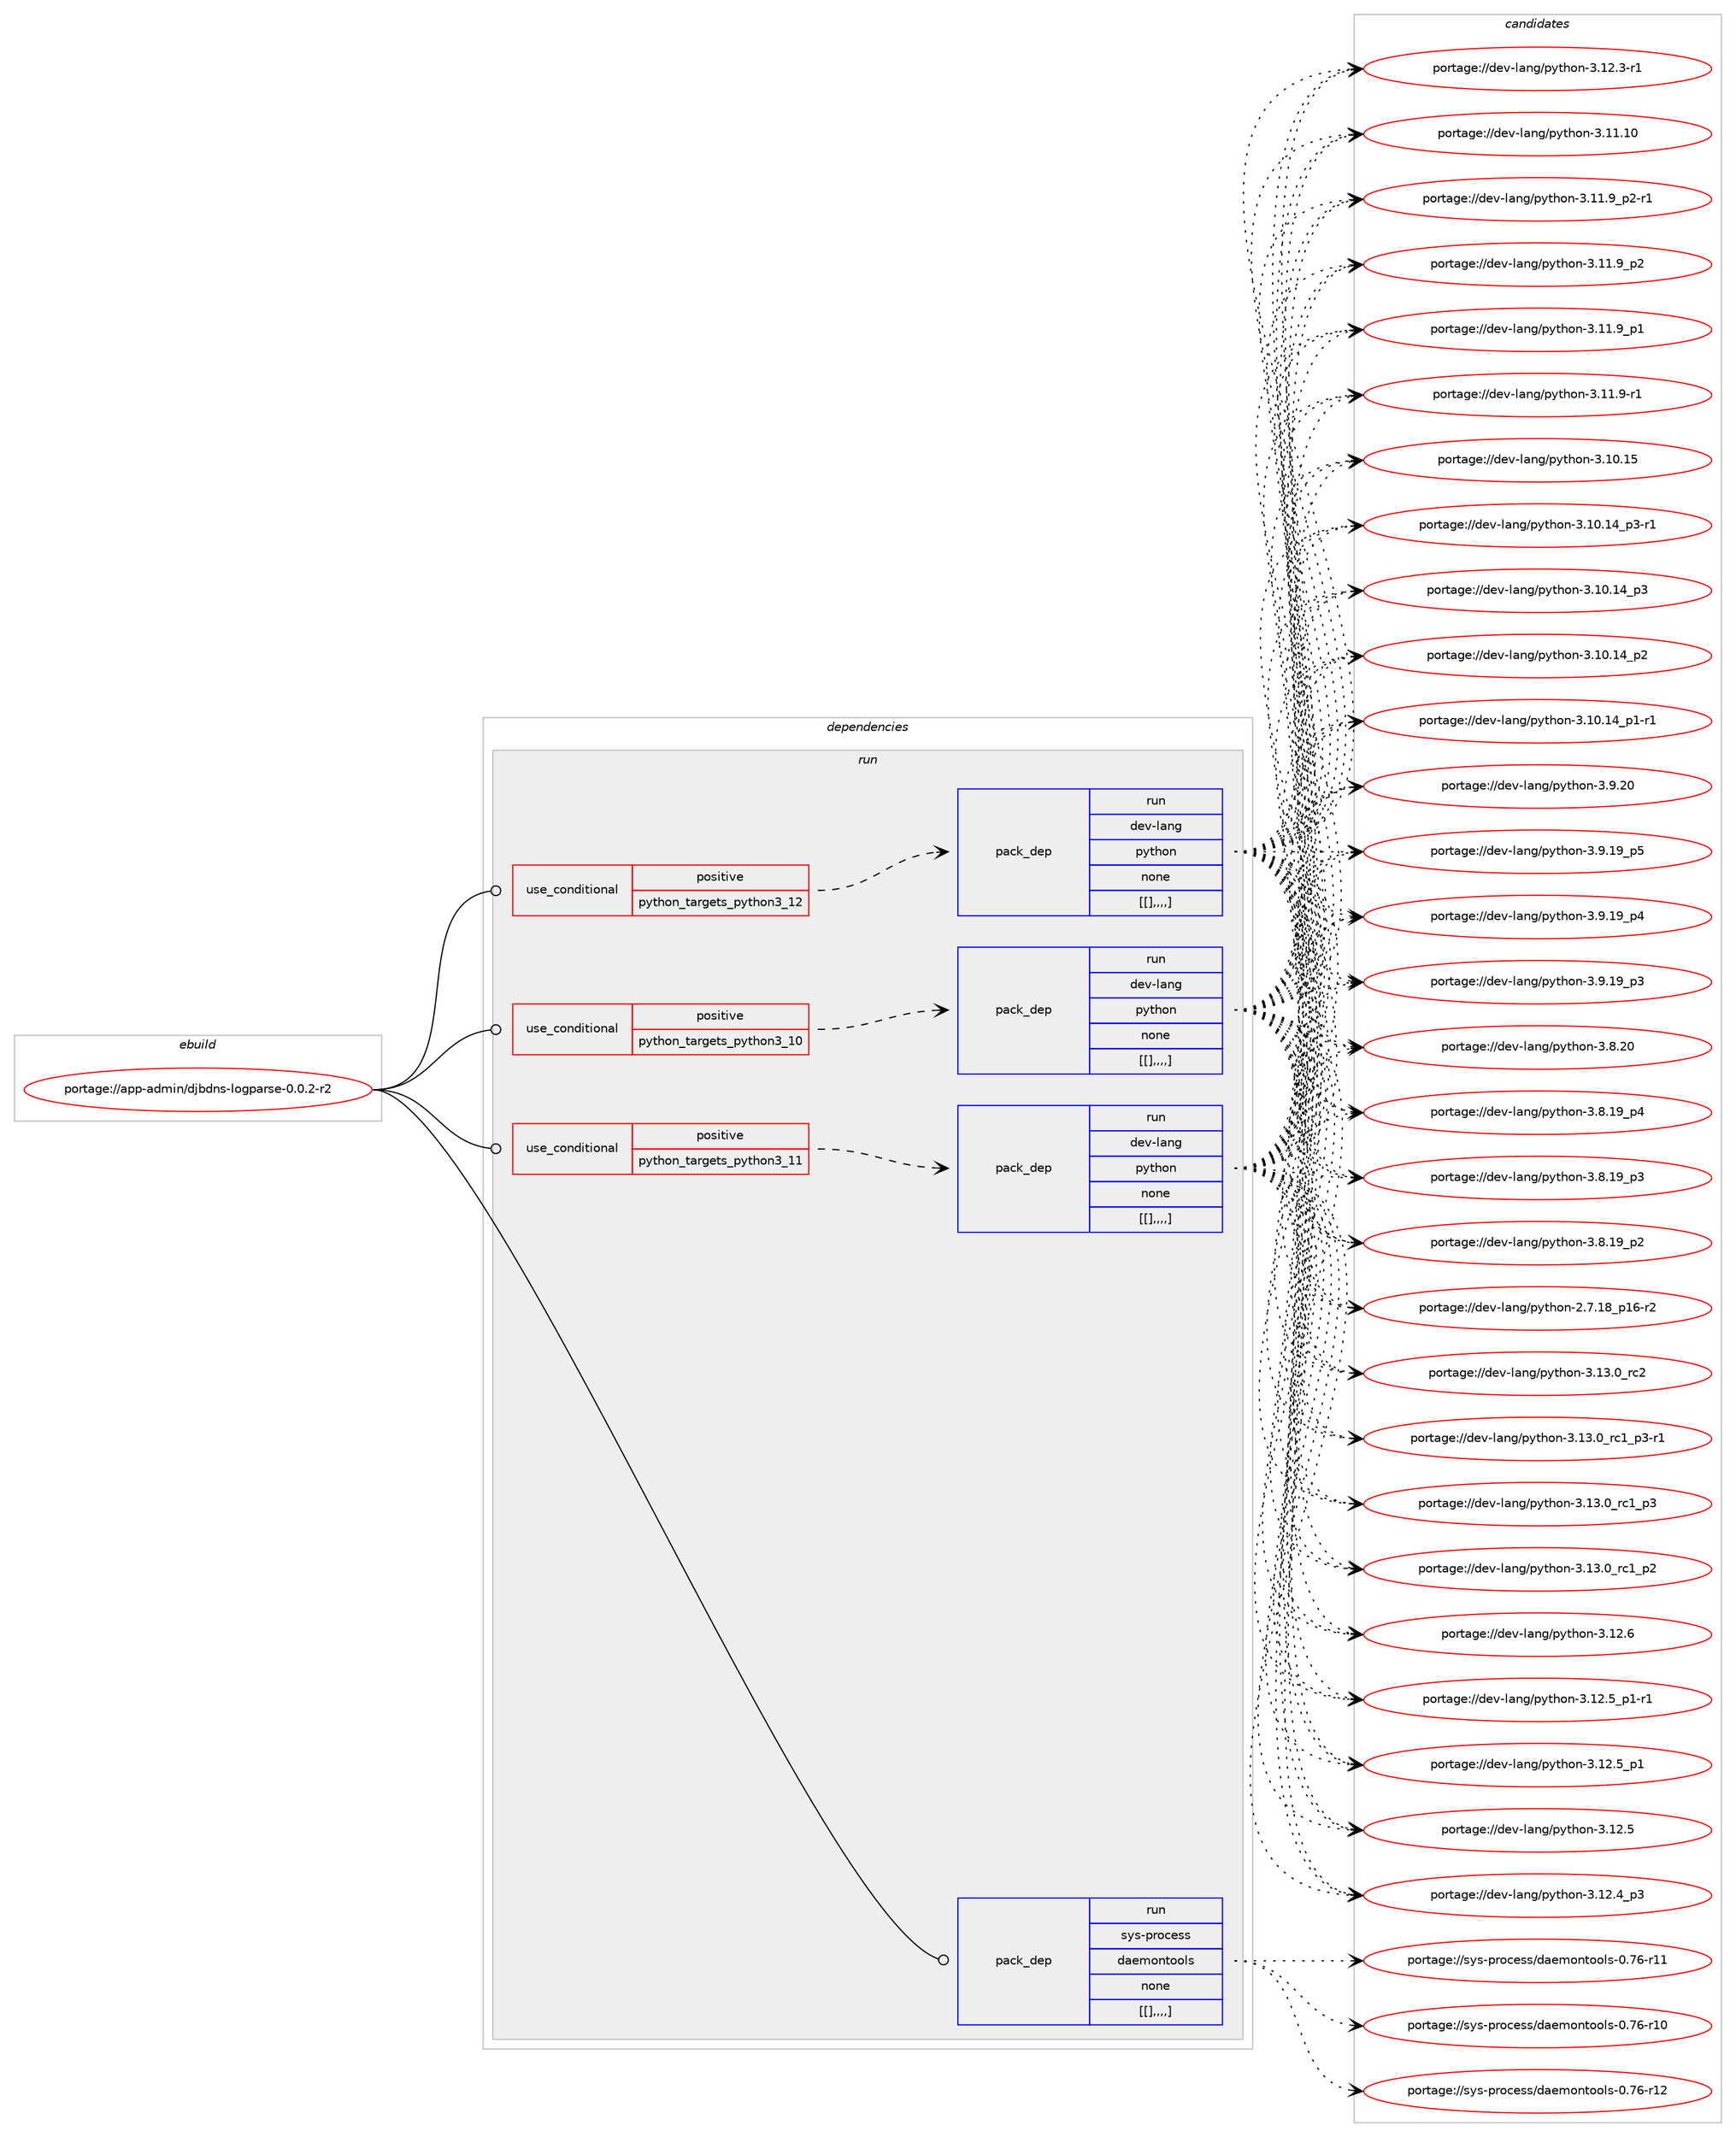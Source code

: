 digraph prolog {

# *************
# Graph options
# *************

newrank=true;
concentrate=true;
compound=true;
graph [rankdir=LR,fontname=Helvetica,fontsize=10,ranksep=1.5];#, ranksep=2.5, nodesep=0.2];
edge  [arrowhead=vee];
node  [fontname=Helvetica,fontsize=10];

# **********
# The ebuild
# **********

subgraph cluster_leftcol {
color=gray;
label=<<i>ebuild</i>>;
id [label="portage://app-admin/djbdns-logparse-0.0.2-r2", color=red, width=4, href="../app-admin/djbdns-logparse-0.0.2-r2.svg"];
}

# ****************
# The dependencies
# ****************

subgraph cluster_midcol {
color=gray;
label=<<i>dependencies</i>>;
subgraph cluster_compile {
fillcolor="#eeeeee";
style=filled;
label=<<i>compile</i>>;
}
subgraph cluster_compileandrun {
fillcolor="#eeeeee";
style=filled;
label=<<i>compile and run</i>>;
}
subgraph cluster_run {
fillcolor="#eeeeee";
style=filled;
label=<<i>run</i>>;
subgraph cond570 {
dependency2499 [label=<<TABLE BORDER="0" CELLBORDER="1" CELLSPACING="0" CELLPADDING="4"><TR><TD ROWSPAN="3" CELLPADDING="10">use_conditional</TD></TR><TR><TD>positive</TD></TR><TR><TD>python_targets_python3_10</TD></TR></TABLE>>, shape=none, color=red];
subgraph pack1924 {
dependency2500 [label=<<TABLE BORDER="0" CELLBORDER="1" CELLSPACING="0" CELLPADDING="4" WIDTH="220"><TR><TD ROWSPAN="6" CELLPADDING="30">pack_dep</TD></TR><TR><TD WIDTH="110">run</TD></TR><TR><TD>dev-lang</TD></TR><TR><TD>python</TD></TR><TR><TD>none</TD></TR><TR><TD>[[],,,,]</TD></TR></TABLE>>, shape=none, color=blue];
}
dependency2499:e -> dependency2500:w [weight=20,style="dashed",arrowhead="vee"];
}
id:e -> dependency2499:w [weight=20,style="solid",arrowhead="odot"];
subgraph cond571 {
dependency2501 [label=<<TABLE BORDER="0" CELLBORDER="1" CELLSPACING="0" CELLPADDING="4"><TR><TD ROWSPAN="3" CELLPADDING="10">use_conditional</TD></TR><TR><TD>positive</TD></TR><TR><TD>python_targets_python3_11</TD></TR></TABLE>>, shape=none, color=red];
subgraph pack1925 {
dependency2502 [label=<<TABLE BORDER="0" CELLBORDER="1" CELLSPACING="0" CELLPADDING="4" WIDTH="220"><TR><TD ROWSPAN="6" CELLPADDING="30">pack_dep</TD></TR><TR><TD WIDTH="110">run</TD></TR><TR><TD>dev-lang</TD></TR><TR><TD>python</TD></TR><TR><TD>none</TD></TR><TR><TD>[[],,,,]</TD></TR></TABLE>>, shape=none, color=blue];
}
dependency2501:e -> dependency2502:w [weight=20,style="dashed",arrowhead="vee"];
}
id:e -> dependency2501:w [weight=20,style="solid",arrowhead="odot"];
subgraph cond572 {
dependency2503 [label=<<TABLE BORDER="0" CELLBORDER="1" CELLSPACING="0" CELLPADDING="4"><TR><TD ROWSPAN="3" CELLPADDING="10">use_conditional</TD></TR><TR><TD>positive</TD></TR><TR><TD>python_targets_python3_12</TD></TR></TABLE>>, shape=none, color=red];
subgraph pack1926 {
dependency2504 [label=<<TABLE BORDER="0" CELLBORDER="1" CELLSPACING="0" CELLPADDING="4" WIDTH="220"><TR><TD ROWSPAN="6" CELLPADDING="30">pack_dep</TD></TR><TR><TD WIDTH="110">run</TD></TR><TR><TD>dev-lang</TD></TR><TR><TD>python</TD></TR><TR><TD>none</TD></TR><TR><TD>[[],,,,]</TD></TR></TABLE>>, shape=none, color=blue];
}
dependency2503:e -> dependency2504:w [weight=20,style="dashed",arrowhead="vee"];
}
id:e -> dependency2503:w [weight=20,style="solid",arrowhead="odot"];
subgraph pack1927 {
dependency2505 [label=<<TABLE BORDER="0" CELLBORDER="1" CELLSPACING="0" CELLPADDING="4" WIDTH="220"><TR><TD ROWSPAN="6" CELLPADDING="30">pack_dep</TD></TR><TR><TD WIDTH="110">run</TD></TR><TR><TD>sys-process</TD></TR><TR><TD>daemontools</TD></TR><TR><TD>none</TD></TR><TR><TD>[[],,,,]</TD></TR></TABLE>>, shape=none, color=blue];
}
id:e -> dependency2505:w [weight=20,style="solid",arrowhead="odot"];
}
}

# **************
# The candidates
# **************

subgraph cluster_choices {
rank=same;
color=gray;
label=<<i>candidates</i>>;

subgraph choice1924 {
color=black;
nodesep=1;
choice10010111845108971101034711212111610411111045514649514648951149950 [label="portage://dev-lang/python-3.13.0_rc2", color=red, width=4,href="../dev-lang/python-3.13.0_rc2.svg"];
choice1001011184510897110103471121211161041111104551464951464895114994995112514511449 [label="portage://dev-lang/python-3.13.0_rc1_p3-r1", color=red, width=4,href="../dev-lang/python-3.13.0_rc1_p3-r1.svg"];
choice100101118451089711010347112121116104111110455146495146489511499499511251 [label="portage://dev-lang/python-3.13.0_rc1_p3", color=red, width=4,href="../dev-lang/python-3.13.0_rc1_p3.svg"];
choice100101118451089711010347112121116104111110455146495146489511499499511250 [label="portage://dev-lang/python-3.13.0_rc1_p2", color=red, width=4,href="../dev-lang/python-3.13.0_rc1_p2.svg"];
choice10010111845108971101034711212111610411111045514649504654 [label="portage://dev-lang/python-3.12.6", color=red, width=4,href="../dev-lang/python-3.12.6.svg"];
choice1001011184510897110103471121211161041111104551464950465395112494511449 [label="portage://dev-lang/python-3.12.5_p1-r1", color=red, width=4,href="../dev-lang/python-3.12.5_p1-r1.svg"];
choice100101118451089711010347112121116104111110455146495046539511249 [label="portage://dev-lang/python-3.12.5_p1", color=red, width=4,href="../dev-lang/python-3.12.5_p1.svg"];
choice10010111845108971101034711212111610411111045514649504653 [label="portage://dev-lang/python-3.12.5", color=red, width=4,href="../dev-lang/python-3.12.5.svg"];
choice100101118451089711010347112121116104111110455146495046529511251 [label="portage://dev-lang/python-3.12.4_p3", color=red, width=4,href="../dev-lang/python-3.12.4_p3.svg"];
choice100101118451089711010347112121116104111110455146495046514511449 [label="portage://dev-lang/python-3.12.3-r1", color=red, width=4,href="../dev-lang/python-3.12.3-r1.svg"];
choice1001011184510897110103471121211161041111104551464949464948 [label="portage://dev-lang/python-3.11.10", color=red, width=4,href="../dev-lang/python-3.11.10.svg"];
choice1001011184510897110103471121211161041111104551464949465795112504511449 [label="portage://dev-lang/python-3.11.9_p2-r1", color=red, width=4,href="../dev-lang/python-3.11.9_p2-r1.svg"];
choice100101118451089711010347112121116104111110455146494946579511250 [label="portage://dev-lang/python-3.11.9_p2", color=red, width=4,href="../dev-lang/python-3.11.9_p2.svg"];
choice100101118451089711010347112121116104111110455146494946579511249 [label="portage://dev-lang/python-3.11.9_p1", color=red, width=4,href="../dev-lang/python-3.11.9_p1.svg"];
choice100101118451089711010347112121116104111110455146494946574511449 [label="portage://dev-lang/python-3.11.9-r1", color=red, width=4,href="../dev-lang/python-3.11.9-r1.svg"];
choice1001011184510897110103471121211161041111104551464948464953 [label="portage://dev-lang/python-3.10.15", color=red, width=4,href="../dev-lang/python-3.10.15.svg"];
choice100101118451089711010347112121116104111110455146494846495295112514511449 [label="portage://dev-lang/python-3.10.14_p3-r1", color=red, width=4,href="../dev-lang/python-3.10.14_p3-r1.svg"];
choice10010111845108971101034711212111610411111045514649484649529511251 [label="portage://dev-lang/python-3.10.14_p3", color=red, width=4,href="../dev-lang/python-3.10.14_p3.svg"];
choice10010111845108971101034711212111610411111045514649484649529511250 [label="portage://dev-lang/python-3.10.14_p2", color=red, width=4,href="../dev-lang/python-3.10.14_p2.svg"];
choice100101118451089711010347112121116104111110455146494846495295112494511449 [label="portage://dev-lang/python-3.10.14_p1-r1", color=red, width=4,href="../dev-lang/python-3.10.14_p1-r1.svg"];
choice10010111845108971101034711212111610411111045514657465048 [label="portage://dev-lang/python-3.9.20", color=red, width=4,href="../dev-lang/python-3.9.20.svg"];
choice100101118451089711010347112121116104111110455146574649579511253 [label="portage://dev-lang/python-3.9.19_p5", color=red, width=4,href="../dev-lang/python-3.9.19_p5.svg"];
choice100101118451089711010347112121116104111110455146574649579511252 [label="portage://dev-lang/python-3.9.19_p4", color=red, width=4,href="../dev-lang/python-3.9.19_p4.svg"];
choice100101118451089711010347112121116104111110455146574649579511251 [label="portage://dev-lang/python-3.9.19_p3", color=red, width=4,href="../dev-lang/python-3.9.19_p3.svg"];
choice10010111845108971101034711212111610411111045514656465048 [label="portage://dev-lang/python-3.8.20", color=red, width=4,href="../dev-lang/python-3.8.20.svg"];
choice100101118451089711010347112121116104111110455146564649579511252 [label="portage://dev-lang/python-3.8.19_p4", color=red, width=4,href="../dev-lang/python-3.8.19_p4.svg"];
choice100101118451089711010347112121116104111110455146564649579511251 [label="portage://dev-lang/python-3.8.19_p3", color=red, width=4,href="../dev-lang/python-3.8.19_p3.svg"];
choice100101118451089711010347112121116104111110455146564649579511250 [label="portage://dev-lang/python-3.8.19_p2", color=red, width=4,href="../dev-lang/python-3.8.19_p2.svg"];
choice100101118451089711010347112121116104111110455046554649569511249544511450 [label="portage://dev-lang/python-2.7.18_p16-r2", color=red, width=4,href="../dev-lang/python-2.7.18_p16-r2.svg"];
dependency2500:e -> choice10010111845108971101034711212111610411111045514649514648951149950:w [style=dotted,weight="100"];
dependency2500:e -> choice1001011184510897110103471121211161041111104551464951464895114994995112514511449:w [style=dotted,weight="100"];
dependency2500:e -> choice100101118451089711010347112121116104111110455146495146489511499499511251:w [style=dotted,weight="100"];
dependency2500:e -> choice100101118451089711010347112121116104111110455146495146489511499499511250:w [style=dotted,weight="100"];
dependency2500:e -> choice10010111845108971101034711212111610411111045514649504654:w [style=dotted,weight="100"];
dependency2500:e -> choice1001011184510897110103471121211161041111104551464950465395112494511449:w [style=dotted,weight="100"];
dependency2500:e -> choice100101118451089711010347112121116104111110455146495046539511249:w [style=dotted,weight="100"];
dependency2500:e -> choice10010111845108971101034711212111610411111045514649504653:w [style=dotted,weight="100"];
dependency2500:e -> choice100101118451089711010347112121116104111110455146495046529511251:w [style=dotted,weight="100"];
dependency2500:e -> choice100101118451089711010347112121116104111110455146495046514511449:w [style=dotted,weight="100"];
dependency2500:e -> choice1001011184510897110103471121211161041111104551464949464948:w [style=dotted,weight="100"];
dependency2500:e -> choice1001011184510897110103471121211161041111104551464949465795112504511449:w [style=dotted,weight="100"];
dependency2500:e -> choice100101118451089711010347112121116104111110455146494946579511250:w [style=dotted,weight="100"];
dependency2500:e -> choice100101118451089711010347112121116104111110455146494946579511249:w [style=dotted,weight="100"];
dependency2500:e -> choice100101118451089711010347112121116104111110455146494946574511449:w [style=dotted,weight="100"];
dependency2500:e -> choice1001011184510897110103471121211161041111104551464948464953:w [style=dotted,weight="100"];
dependency2500:e -> choice100101118451089711010347112121116104111110455146494846495295112514511449:w [style=dotted,weight="100"];
dependency2500:e -> choice10010111845108971101034711212111610411111045514649484649529511251:w [style=dotted,weight="100"];
dependency2500:e -> choice10010111845108971101034711212111610411111045514649484649529511250:w [style=dotted,weight="100"];
dependency2500:e -> choice100101118451089711010347112121116104111110455146494846495295112494511449:w [style=dotted,weight="100"];
dependency2500:e -> choice10010111845108971101034711212111610411111045514657465048:w [style=dotted,weight="100"];
dependency2500:e -> choice100101118451089711010347112121116104111110455146574649579511253:w [style=dotted,weight="100"];
dependency2500:e -> choice100101118451089711010347112121116104111110455146574649579511252:w [style=dotted,weight="100"];
dependency2500:e -> choice100101118451089711010347112121116104111110455146574649579511251:w [style=dotted,weight="100"];
dependency2500:e -> choice10010111845108971101034711212111610411111045514656465048:w [style=dotted,weight="100"];
dependency2500:e -> choice100101118451089711010347112121116104111110455146564649579511252:w [style=dotted,weight="100"];
dependency2500:e -> choice100101118451089711010347112121116104111110455146564649579511251:w [style=dotted,weight="100"];
dependency2500:e -> choice100101118451089711010347112121116104111110455146564649579511250:w [style=dotted,weight="100"];
dependency2500:e -> choice100101118451089711010347112121116104111110455046554649569511249544511450:w [style=dotted,weight="100"];
}
subgraph choice1925 {
color=black;
nodesep=1;
choice10010111845108971101034711212111610411111045514649514648951149950 [label="portage://dev-lang/python-3.13.0_rc2", color=red, width=4,href="../dev-lang/python-3.13.0_rc2.svg"];
choice1001011184510897110103471121211161041111104551464951464895114994995112514511449 [label="portage://dev-lang/python-3.13.0_rc1_p3-r1", color=red, width=4,href="../dev-lang/python-3.13.0_rc1_p3-r1.svg"];
choice100101118451089711010347112121116104111110455146495146489511499499511251 [label="portage://dev-lang/python-3.13.0_rc1_p3", color=red, width=4,href="../dev-lang/python-3.13.0_rc1_p3.svg"];
choice100101118451089711010347112121116104111110455146495146489511499499511250 [label="portage://dev-lang/python-3.13.0_rc1_p2", color=red, width=4,href="../dev-lang/python-3.13.0_rc1_p2.svg"];
choice10010111845108971101034711212111610411111045514649504654 [label="portage://dev-lang/python-3.12.6", color=red, width=4,href="../dev-lang/python-3.12.6.svg"];
choice1001011184510897110103471121211161041111104551464950465395112494511449 [label="portage://dev-lang/python-3.12.5_p1-r1", color=red, width=4,href="../dev-lang/python-3.12.5_p1-r1.svg"];
choice100101118451089711010347112121116104111110455146495046539511249 [label="portage://dev-lang/python-3.12.5_p1", color=red, width=4,href="../dev-lang/python-3.12.5_p1.svg"];
choice10010111845108971101034711212111610411111045514649504653 [label="portage://dev-lang/python-3.12.5", color=red, width=4,href="../dev-lang/python-3.12.5.svg"];
choice100101118451089711010347112121116104111110455146495046529511251 [label="portage://dev-lang/python-3.12.4_p3", color=red, width=4,href="../dev-lang/python-3.12.4_p3.svg"];
choice100101118451089711010347112121116104111110455146495046514511449 [label="portage://dev-lang/python-3.12.3-r1", color=red, width=4,href="../dev-lang/python-3.12.3-r1.svg"];
choice1001011184510897110103471121211161041111104551464949464948 [label="portage://dev-lang/python-3.11.10", color=red, width=4,href="../dev-lang/python-3.11.10.svg"];
choice1001011184510897110103471121211161041111104551464949465795112504511449 [label="portage://dev-lang/python-3.11.9_p2-r1", color=red, width=4,href="../dev-lang/python-3.11.9_p2-r1.svg"];
choice100101118451089711010347112121116104111110455146494946579511250 [label="portage://dev-lang/python-3.11.9_p2", color=red, width=4,href="../dev-lang/python-3.11.9_p2.svg"];
choice100101118451089711010347112121116104111110455146494946579511249 [label="portage://dev-lang/python-3.11.9_p1", color=red, width=4,href="../dev-lang/python-3.11.9_p1.svg"];
choice100101118451089711010347112121116104111110455146494946574511449 [label="portage://dev-lang/python-3.11.9-r1", color=red, width=4,href="../dev-lang/python-3.11.9-r1.svg"];
choice1001011184510897110103471121211161041111104551464948464953 [label="portage://dev-lang/python-3.10.15", color=red, width=4,href="../dev-lang/python-3.10.15.svg"];
choice100101118451089711010347112121116104111110455146494846495295112514511449 [label="portage://dev-lang/python-3.10.14_p3-r1", color=red, width=4,href="../dev-lang/python-3.10.14_p3-r1.svg"];
choice10010111845108971101034711212111610411111045514649484649529511251 [label="portage://dev-lang/python-3.10.14_p3", color=red, width=4,href="../dev-lang/python-3.10.14_p3.svg"];
choice10010111845108971101034711212111610411111045514649484649529511250 [label="portage://dev-lang/python-3.10.14_p2", color=red, width=4,href="../dev-lang/python-3.10.14_p2.svg"];
choice100101118451089711010347112121116104111110455146494846495295112494511449 [label="portage://dev-lang/python-3.10.14_p1-r1", color=red, width=4,href="../dev-lang/python-3.10.14_p1-r1.svg"];
choice10010111845108971101034711212111610411111045514657465048 [label="portage://dev-lang/python-3.9.20", color=red, width=4,href="../dev-lang/python-3.9.20.svg"];
choice100101118451089711010347112121116104111110455146574649579511253 [label="portage://dev-lang/python-3.9.19_p5", color=red, width=4,href="../dev-lang/python-3.9.19_p5.svg"];
choice100101118451089711010347112121116104111110455146574649579511252 [label="portage://dev-lang/python-3.9.19_p4", color=red, width=4,href="../dev-lang/python-3.9.19_p4.svg"];
choice100101118451089711010347112121116104111110455146574649579511251 [label="portage://dev-lang/python-3.9.19_p3", color=red, width=4,href="../dev-lang/python-3.9.19_p3.svg"];
choice10010111845108971101034711212111610411111045514656465048 [label="portage://dev-lang/python-3.8.20", color=red, width=4,href="../dev-lang/python-3.8.20.svg"];
choice100101118451089711010347112121116104111110455146564649579511252 [label="portage://dev-lang/python-3.8.19_p4", color=red, width=4,href="../dev-lang/python-3.8.19_p4.svg"];
choice100101118451089711010347112121116104111110455146564649579511251 [label="portage://dev-lang/python-3.8.19_p3", color=red, width=4,href="../dev-lang/python-3.8.19_p3.svg"];
choice100101118451089711010347112121116104111110455146564649579511250 [label="portage://dev-lang/python-3.8.19_p2", color=red, width=4,href="../dev-lang/python-3.8.19_p2.svg"];
choice100101118451089711010347112121116104111110455046554649569511249544511450 [label="portage://dev-lang/python-2.7.18_p16-r2", color=red, width=4,href="../dev-lang/python-2.7.18_p16-r2.svg"];
dependency2502:e -> choice10010111845108971101034711212111610411111045514649514648951149950:w [style=dotted,weight="100"];
dependency2502:e -> choice1001011184510897110103471121211161041111104551464951464895114994995112514511449:w [style=dotted,weight="100"];
dependency2502:e -> choice100101118451089711010347112121116104111110455146495146489511499499511251:w [style=dotted,weight="100"];
dependency2502:e -> choice100101118451089711010347112121116104111110455146495146489511499499511250:w [style=dotted,weight="100"];
dependency2502:e -> choice10010111845108971101034711212111610411111045514649504654:w [style=dotted,weight="100"];
dependency2502:e -> choice1001011184510897110103471121211161041111104551464950465395112494511449:w [style=dotted,weight="100"];
dependency2502:e -> choice100101118451089711010347112121116104111110455146495046539511249:w [style=dotted,weight="100"];
dependency2502:e -> choice10010111845108971101034711212111610411111045514649504653:w [style=dotted,weight="100"];
dependency2502:e -> choice100101118451089711010347112121116104111110455146495046529511251:w [style=dotted,weight="100"];
dependency2502:e -> choice100101118451089711010347112121116104111110455146495046514511449:w [style=dotted,weight="100"];
dependency2502:e -> choice1001011184510897110103471121211161041111104551464949464948:w [style=dotted,weight="100"];
dependency2502:e -> choice1001011184510897110103471121211161041111104551464949465795112504511449:w [style=dotted,weight="100"];
dependency2502:e -> choice100101118451089711010347112121116104111110455146494946579511250:w [style=dotted,weight="100"];
dependency2502:e -> choice100101118451089711010347112121116104111110455146494946579511249:w [style=dotted,weight="100"];
dependency2502:e -> choice100101118451089711010347112121116104111110455146494946574511449:w [style=dotted,weight="100"];
dependency2502:e -> choice1001011184510897110103471121211161041111104551464948464953:w [style=dotted,weight="100"];
dependency2502:e -> choice100101118451089711010347112121116104111110455146494846495295112514511449:w [style=dotted,weight="100"];
dependency2502:e -> choice10010111845108971101034711212111610411111045514649484649529511251:w [style=dotted,weight="100"];
dependency2502:e -> choice10010111845108971101034711212111610411111045514649484649529511250:w [style=dotted,weight="100"];
dependency2502:e -> choice100101118451089711010347112121116104111110455146494846495295112494511449:w [style=dotted,weight="100"];
dependency2502:e -> choice10010111845108971101034711212111610411111045514657465048:w [style=dotted,weight="100"];
dependency2502:e -> choice100101118451089711010347112121116104111110455146574649579511253:w [style=dotted,weight="100"];
dependency2502:e -> choice100101118451089711010347112121116104111110455146574649579511252:w [style=dotted,weight="100"];
dependency2502:e -> choice100101118451089711010347112121116104111110455146574649579511251:w [style=dotted,weight="100"];
dependency2502:e -> choice10010111845108971101034711212111610411111045514656465048:w [style=dotted,weight="100"];
dependency2502:e -> choice100101118451089711010347112121116104111110455146564649579511252:w [style=dotted,weight="100"];
dependency2502:e -> choice100101118451089711010347112121116104111110455146564649579511251:w [style=dotted,weight="100"];
dependency2502:e -> choice100101118451089711010347112121116104111110455146564649579511250:w [style=dotted,weight="100"];
dependency2502:e -> choice100101118451089711010347112121116104111110455046554649569511249544511450:w [style=dotted,weight="100"];
}
subgraph choice1926 {
color=black;
nodesep=1;
choice10010111845108971101034711212111610411111045514649514648951149950 [label="portage://dev-lang/python-3.13.0_rc2", color=red, width=4,href="../dev-lang/python-3.13.0_rc2.svg"];
choice1001011184510897110103471121211161041111104551464951464895114994995112514511449 [label="portage://dev-lang/python-3.13.0_rc1_p3-r1", color=red, width=4,href="../dev-lang/python-3.13.0_rc1_p3-r1.svg"];
choice100101118451089711010347112121116104111110455146495146489511499499511251 [label="portage://dev-lang/python-3.13.0_rc1_p3", color=red, width=4,href="../dev-lang/python-3.13.0_rc1_p3.svg"];
choice100101118451089711010347112121116104111110455146495146489511499499511250 [label="portage://dev-lang/python-3.13.0_rc1_p2", color=red, width=4,href="../dev-lang/python-3.13.0_rc1_p2.svg"];
choice10010111845108971101034711212111610411111045514649504654 [label="portage://dev-lang/python-3.12.6", color=red, width=4,href="../dev-lang/python-3.12.6.svg"];
choice1001011184510897110103471121211161041111104551464950465395112494511449 [label="portage://dev-lang/python-3.12.5_p1-r1", color=red, width=4,href="../dev-lang/python-3.12.5_p1-r1.svg"];
choice100101118451089711010347112121116104111110455146495046539511249 [label="portage://dev-lang/python-3.12.5_p1", color=red, width=4,href="../dev-lang/python-3.12.5_p1.svg"];
choice10010111845108971101034711212111610411111045514649504653 [label="portage://dev-lang/python-3.12.5", color=red, width=4,href="../dev-lang/python-3.12.5.svg"];
choice100101118451089711010347112121116104111110455146495046529511251 [label="portage://dev-lang/python-3.12.4_p3", color=red, width=4,href="../dev-lang/python-3.12.4_p3.svg"];
choice100101118451089711010347112121116104111110455146495046514511449 [label="portage://dev-lang/python-3.12.3-r1", color=red, width=4,href="../dev-lang/python-3.12.3-r1.svg"];
choice1001011184510897110103471121211161041111104551464949464948 [label="portage://dev-lang/python-3.11.10", color=red, width=4,href="../dev-lang/python-3.11.10.svg"];
choice1001011184510897110103471121211161041111104551464949465795112504511449 [label="portage://dev-lang/python-3.11.9_p2-r1", color=red, width=4,href="../dev-lang/python-3.11.9_p2-r1.svg"];
choice100101118451089711010347112121116104111110455146494946579511250 [label="portage://dev-lang/python-3.11.9_p2", color=red, width=4,href="../dev-lang/python-3.11.9_p2.svg"];
choice100101118451089711010347112121116104111110455146494946579511249 [label="portage://dev-lang/python-3.11.9_p1", color=red, width=4,href="../dev-lang/python-3.11.9_p1.svg"];
choice100101118451089711010347112121116104111110455146494946574511449 [label="portage://dev-lang/python-3.11.9-r1", color=red, width=4,href="../dev-lang/python-3.11.9-r1.svg"];
choice1001011184510897110103471121211161041111104551464948464953 [label="portage://dev-lang/python-3.10.15", color=red, width=4,href="../dev-lang/python-3.10.15.svg"];
choice100101118451089711010347112121116104111110455146494846495295112514511449 [label="portage://dev-lang/python-3.10.14_p3-r1", color=red, width=4,href="../dev-lang/python-3.10.14_p3-r1.svg"];
choice10010111845108971101034711212111610411111045514649484649529511251 [label="portage://dev-lang/python-3.10.14_p3", color=red, width=4,href="../dev-lang/python-3.10.14_p3.svg"];
choice10010111845108971101034711212111610411111045514649484649529511250 [label="portage://dev-lang/python-3.10.14_p2", color=red, width=4,href="../dev-lang/python-3.10.14_p2.svg"];
choice100101118451089711010347112121116104111110455146494846495295112494511449 [label="portage://dev-lang/python-3.10.14_p1-r1", color=red, width=4,href="../dev-lang/python-3.10.14_p1-r1.svg"];
choice10010111845108971101034711212111610411111045514657465048 [label="portage://dev-lang/python-3.9.20", color=red, width=4,href="../dev-lang/python-3.9.20.svg"];
choice100101118451089711010347112121116104111110455146574649579511253 [label="portage://dev-lang/python-3.9.19_p5", color=red, width=4,href="../dev-lang/python-3.9.19_p5.svg"];
choice100101118451089711010347112121116104111110455146574649579511252 [label="portage://dev-lang/python-3.9.19_p4", color=red, width=4,href="../dev-lang/python-3.9.19_p4.svg"];
choice100101118451089711010347112121116104111110455146574649579511251 [label="portage://dev-lang/python-3.9.19_p3", color=red, width=4,href="../dev-lang/python-3.9.19_p3.svg"];
choice10010111845108971101034711212111610411111045514656465048 [label="portage://dev-lang/python-3.8.20", color=red, width=4,href="../dev-lang/python-3.8.20.svg"];
choice100101118451089711010347112121116104111110455146564649579511252 [label="portage://dev-lang/python-3.8.19_p4", color=red, width=4,href="../dev-lang/python-3.8.19_p4.svg"];
choice100101118451089711010347112121116104111110455146564649579511251 [label="portage://dev-lang/python-3.8.19_p3", color=red, width=4,href="../dev-lang/python-3.8.19_p3.svg"];
choice100101118451089711010347112121116104111110455146564649579511250 [label="portage://dev-lang/python-3.8.19_p2", color=red, width=4,href="../dev-lang/python-3.8.19_p2.svg"];
choice100101118451089711010347112121116104111110455046554649569511249544511450 [label="portage://dev-lang/python-2.7.18_p16-r2", color=red, width=4,href="../dev-lang/python-2.7.18_p16-r2.svg"];
dependency2504:e -> choice10010111845108971101034711212111610411111045514649514648951149950:w [style=dotted,weight="100"];
dependency2504:e -> choice1001011184510897110103471121211161041111104551464951464895114994995112514511449:w [style=dotted,weight="100"];
dependency2504:e -> choice100101118451089711010347112121116104111110455146495146489511499499511251:w [style=dotted,weight="100"];
dependency2504:e -> choice100101118451089711010347112121116104111110455146495146489511499499511250:w [style=dotted,weight="100"];
dependency2504:e -> choice10010111845108971101034711212111610411111045514649504654:w [style=dotted,weight="100"];
dependency2504:e -> choice1001011184510897110103471121211161041111104551464950465395112494511449:w [style=dotted,weight="100"];
dependency2504:e -> choice100101118451089711010347112121116104111110455146495046539511249:w [style=dotted,weight="100"];
dependency2504:e -> choice10010111845108971101034711212111610411111045514649504653:w [style=dotted,weight="100"];
dependency2504:e -> choice100101118451089711010347112121116104111110455146495046529511251:w [style=dotted,weight="100"];
dependency2504:e -> choice100101118451089711010347112121116104111110455146495046514511449:w [style=dotted,weight="100"];
dependency2504:e -> choice1001011184510897110103471121211161041111104551464949464948:w [style=dotted,weight="100"];
dependency2504:e -> choice1001011184510897110103471121211161041111104551464949465795112504511449:w [style=dotted,weight="100"];
dependency2504:e -> choice100101118451089711010347112121116104111110455146494946579511250:w [style=dotted,weight="100"];
dependency2504:e -> choice100101118451089711010347112121116104111110455146494946579511249:w [style=dotted,weight="100"];
dependency2504:e -> choice100101118451089711010347112121116104111110455146494946574511449:w [style=dotted,weight="100"];
dependency2504:e -> choice1001011184510897110103471121211161041111104551464948464953:w [style=dotted,weight="100"];
dependency2504:e -> choice100101118451089711010347112121116104111110455146494846495295112514511449:w [style=dotted,weight="100"];
dependency2504:e -> choice10010111845108971101034711212111610411111045514649484649529511251:w [style=dotted,weight="100"];
dependency2504:e -> choice10010111845108971101034711212111610411111045514649484649529511250:w [style=dotted,weight="100"];
dependency2504:e -> choice100101118451089711010347112121116104111110455146494846495295112494511449:w [style=dotted,weight="100"];
dependency2504:e -> choice10010111845108971101034711212111610411111045514657465048:w [style=dotted,weight="100"];
dependency2504:e -> choice100101118451089711010347112121116104111110455146574649579511253:w [style=dotted,weight="100"];
dependency2504:e -> choice100101118451089711010347112121116104111110455146574649579511252:w [style=dotted,weight="100"];
dependency2504:e -> choice100101118451089711010347112121116104111110455146574649579511251:w [style=dotted,weight="100"];
dependency2504:e -> choice10010111845108971101034711212111610411111045514656465048:w [style=dotted,weight="100"];
dependency2504:e -> choice100101118451089711010347112121116104111110455146564649579511252:w [style=dotted,weight="100"];
dependency2504:e -> choice100101118451089711010347112121116104111110455146564649579511251:w [style=dotted,weight="100"];
dependency2504:e -> choice100101118451089711010347112121116104111110455146564649579511250:w [style=dotted,weight="100"];
dependency2504:e -> choice100101118451089711010347112121116104111110455046554649569511249544511450:w [style=dotted,weight="100"];
}
subgraph choice1927 {
color=black;
nodesep=1;
choice115121115451121141119910111511547100971011091111101161111111081154548465554451144950 [label="portage://sys-process/daemontools-0.76-r12", color=red, width=4,href="../sys-process/daemontools-0.76-r12.svg"];
choice115121115451121141119910111511547100971011091111101161111111081154548465554451144949 [label="portage://sys-process/daemontools-0.76-r11", color=red, width=4,href="../sys-process/daemontools-0.76-r11.svg"];
choice115121115451121141119910111511547100971011091111101161111111081154548465554451144948 [label="portage://sys-process/daemontools-0.76-r10", color=red, width=4,href="../sys-process/daemontools-0.76-r10.svg"];
dependency2505:e -> choice115121115451121141119910111511547100971011091111101161111111081154548465554451144950:w [style=dotted,weight="100"];
dependency2505:e -> choice115121115451121141119910111511547100971011091111101161111111081154548465554451144949:w [style=dotted,weight="100"];
dependency2505:e -> choice115121115451121141119910111511547100971011091111101161111111081154548465554451144948:w [style=dotted,weight="100"];
}
}

}
